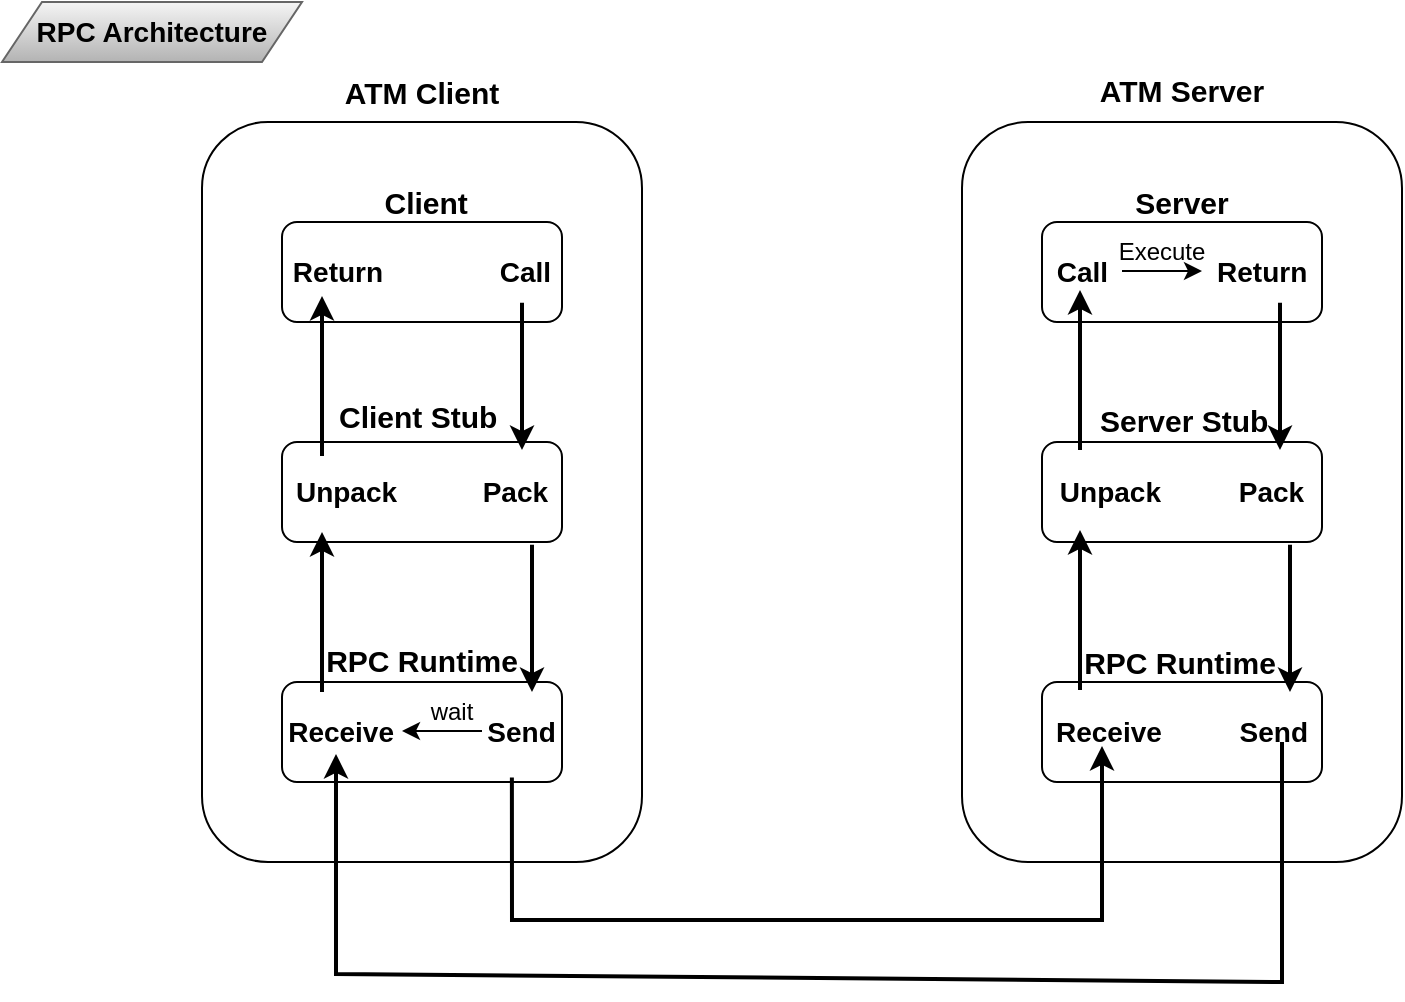 <mxfile version="22.0.6" type="github">
  <diagram name="Page-1" id="2YBvvXClWsGukQMizWep">
    <mxGraphModel dx="1032" dy="539" grid="1" gridSize="10" guides="1" tooltips="1" connect="1" arrows="1" fold="1" page="1" pageScale="1" pageWidth="850" pageHeight="1100" math="0" shadow="0">
      <root>
        <mxCell id="0" />
        <mxCell id="1" parent="0" />
        <mxCell id="OnvNGImJKIXn_Hth7X96-2" value="" style="rounded=1;whiteSpace=wrap;html=1;" parent="1" vertex="1">
          <mxGeometry x="500" y="90" width="220" height="370" as="geometry" />
        </mxCell>
        <mxCell id="OnvNGImJKIXn_Hth7X96-3" value="" style="rounded=1;whiteSpace=wrap;html=1;fillStyle=dashed;strokeColor=default;" parent="1" vertex="1">
          <mxGeometry x="120" y="90" width="220" height="370" as="geometry" />
        </mxCell>
        <mxCell id="OnvNGImJKIXn_Hth7X96-4" value="&lt;b&gt;&lt;font style=&quot;font-size: 14px;&quot;&gt;Return&amp;nbsp; &amp;nbsp; &amp;nbsp; &amp;nbsp; &amp;nbsp; &amp;nbsp; &amp;nbsp; &amp;nbsp;Call&lt;/font&gt;&lt;/b&gt;" style="rounded=1;whiteSpace=wrap;html=1;" parent="1" vertex="1">
          <mxGeometry x="160" y="140" width="140" height="50" as="geometry" />
        </mxCell>
        <mxCell id="OnvNGImJKIXn_Hth7X96-5" value="&lt;b&gt;&lt;font style=&quot;font-size: 14px;&quot;&gt;Unpack&amp;nbsp; &amp;nbsp; &amp;nbsp; &amp;nbsp; &amp;nbsp; &amp;nbsp;Pack&lt;/font&gt;&lt;/b&gt;" style="rounded=1;whiteSpace=wrap;html=1;" parent="1" vertex="1">
          <mxGeometry x="160" y="250" width="140" height="50" as="geometry" />
        </mxCell>
        <mxCell id="OnvNGImJKIXn_Hth7X96-6" value="&lt;b&gt;&lt;font style=&quot;font-size: 14px;&quot;&gt;Receive&amp;nbsp; &amp;nbsp; &amp;nbsp; &amp;nbsp; &amp;nbsp; &amp;nbsp; Send&lt;/font&gt;&lt;/b&gt;" style="rounded=1;whiteSpace=wrap;html=1;" parent="1" vertex="1">
          <mxGeometry x="160" y="370" width="140" height="50" as="geometry" />
        </mxCell>
        <mxCell id="OnvNGImJKIXn_Hth7X96-7" value="&lt;b&gt;&lt;font style=&quot;font-size: 14px;&quot;&gt;Receive&amp;nbsp; &amp;nbsp; &amp;nbsp; &amp;nbsp; &amp;nbsp; Send&lt;/font&gt;&lt;/b&gt;" style="rounded=1;whiteSpace=wrap;html=1;" parent="1" vertex="1">
          <mxGeometry x="540" y="370" width="140" height="50" as="geometry" />
        </mxCell>
        <mxCell id="OnvNGImJKIXn_Hth7X96-8" value="&lt;b&gt;&lt;font style=&quot;font-size: 14px;&quot;&gt;Unpack&amp;nbsp; &amp;nbsp; &amp;nbsp; &amp;nbsp; &amp;nbsp; Pack&lt;/font&gt;&lt;/b&gt;" style="rounded=1;whiteSpace=wrap;html=1;" parent="1" vertex="1">
          <mxGeometry x="540" y="250" width="140" height="50" as="geometry" />
        </mxCell>
        <mxCell id="OnvNGImJKIXn_Hth7X96-9" value="&lt;b&gt;&lt;font style=&quot;font-size: 14px;&quot;&gt;Call&amp;nbsp; &amp;nbsp; &amp;nbsp; &amp;nbsp; &amp;nbsp; &amp;nbsp; &amp;nbsp; Return&lt;/font&gt;&lt;/b&gt;" style="rounded=1;whiteSpace=wrap;html=1;" parent="1" vertex="1">
          <mxGeometry x="540" y="140" width="140" height="50" as="geometry" />
        </mxCell>
        <mxCell id="OnvNGImJKIXn_Hth7X96-10" value="&lt;b&gt;&lt;font style=&quot;font-size: 15px;&quot;&gt;ATM Client&lt;/font&gt;&lt;/b&gt;" style="text;html=1;strokeColor=none;fillColor=none;align=center;verticalAlign=middle;whiteSpace=wrap;rounded=0;" parent="1" vertex="1">
          <mxGeometry x="185" y="60" width="90" height="30" as="geometry" />
        </mxCell>
        <mxCell id="OnvNGImJKIXn_Hth7X96-11" value="&lt;b&gt;&lt;font style=&quot;font-size: 15px;&quot;&gt;ATM Server&lt;/font&gt;&lt;/b&gt;" style="text;html=1;strokeColor=none;fillColor=none;align=center;verticalAlign=middle;whiteSpace=wrap;rounded=0;" parent="1" vertex="1">
          <mxGeometry x="565" y="59" width="90" height="30" as="geometry" />
        </mxCell>
        <mxCell id="OnvNGImJKIXn_Hth7X96-12" value="&lt;b&gt;&lt;font style=&quot;font-size: 15px;&quot;&gt;&amp;nbsp;Client&lt;/font&gt;&lt;/b&gt;" style="text;html=1;strokeColor=none;fillColor=none;align=center;verticalAlign=middle;whiteSpace=wrap;rounded=0;" parent="1" vertex="1">
          <mxGeometry x="185" y="115" width="90" height="30" as="geometry" />
        </mxCell>
        <mxCell id="OnvNGImJKIXn_Hth7X96-13" value="&lt;b&gt;&lt;font style=&quot;font-size: 15px;&quot;&gt;&amp;nbsp;Client Stub&lt;/font&gt;&lt;/b&gt;" style="text;html=1;strokeColor=none;fillColor=none;align=center;verticalAlign=middle;whiteSpace=wrap;rounded=0;" parent="1" vertex="1">
          <mxGeometry x="181" y="222" width="90" height="30" as="geometry" />
        </mxCell>
        <mxCell id="OnvNGImJKIXn_Hth7X96-14" value="&lt;b&gt;&lt;font style=&quot;font-size: 15px;&quot;&gt;&amp;nbsp;Server Stub&lt;/font&gt;&lt;/b&gt;" style="text;html=1;strokeColor=none;fillColor=none;align=center;verticalAlign=middle;whiteSpace=wrap;rounded=0;" parent="1" vertex="1">
          <mxGeometry x="554" y="224" width="110" height="30" as="geometry" />
        </mxCell>
        <mxCell id="OnvNGImJKIXn_Hth7X96-15" value="&lt;b&gt;&lt;font style=&quot;font-size: 15px;&quot;&gt;Server&lt;/font&gt;&lt;/b&gt;" style="text;html=1;strokeColor=none;fillColor=none;align=center;verticalAlign=middle;whiteSpace=wrap;rounded=0;" parent="1" vertex="1">
          <mxGeometry x="565" y="115" width="90" height="30" as="geometry" />
        </mxCell>
        <mxCell id="OnvNGImJKIXn_Hth7X96-16" value="&lt;b&gt;&lt;font style=&quot;font-size: 15px;&quot;&gt;RPC Runtime&lt;/font&gt;&lt;/b&gt;" style="text;html=1;strokeColor=none;fillColor=none;align=center;verticalAlign=middle;whiteSpace=wrap;rounded=0;" parent="1" vertex="1">
          <mxGeometry x="180" y="344" width="100" height="30" as="geometry" />
        </mxCell>
        <mxCell id="OnvNGImJKIXn_Hth7X96-17" value="&lt;b&gt;&lt;font style=&quot;font-size: 15px;&quot;&gt;RPC Runtime&lt;/font&gt;&lt;/b&gt;" style="text;html=1;strokeColor=none;fillColor=none;align=center;verticalAlign=middle;whiteSpace=wrap;rounded=0;" parent="1" vertex="1">
          <mxGeometry x="559" y="345" width="100" height="30" as="geometry" />
        </mxCell>
        <mxCell id="8HTuV8_rxyeekn4ULFzs-1" value="" style="endArrow=classic;html=1;rounded=0;strokeWidth=2;" edge="1" parent="1">
          <mxGeometry width="50" height="50" relative="1" as="geometry">
            <mxPoint x="180" y="257" as="sourcePoint" />
            <mxPoint x="180" y="177" as="targetPoint" />
          </mxGeometry>
        </mxCell>
        <mxCell id="8HTuV8_rxyeekn4ULFzs-2" value="" style="endArrow=classic;html=1;rounded=0;strokeWidth=2;" edge="1" parent="1">
          <mxGeometry width="50" height="50" relative="1" as="geometry">
            <mxPoint x="180" y="375" as="sourcePoint" />
            <mxPoint x="180" y="295" as="targetPoint" />
          </mxGeometry>
        </mxCell>
        <mxCell id="8HTuV8_rxyeekn4ULFzs-3" value="" style="endArrow=classic;html=1;rounded=0;strokeWidth=2;" edge="1" parent="1">
          <mxGeometry width="50" height="50" relative="1" as="geometry">
            <mxPoint x="559" y="254" as="sourcePoint" />
            <mxPoint x="559" y="174" as="targetPoint" />
          </mxGeometry>
        </mxCell>
        <mxCell id="8HTuV8_rxyeekn4ULFzs-4" value="" style="endArrow=classic;html=1;rounded=0;strokeWidth=2;" edge="1" parent="1">
          <mxGeometry width="50" height="50" relative="1" as="geometry">
            <mxPoint x="559" y="374" as="sourcePoint" />
            <mxPoint x="559" y="294" as="targetPoint" />
          </mxGeometry>
        </mxCell>
        <mxCell id="8HTuV8_rxyeekn4ULFzs-5" value="" style="endArrow=classic;html=1;rounded=0;strokeWidth=2;entryX=0.887;entryY=0.986;entryDx=0;entryDy=0;entryPerimeter=0;exitX=0.797;exitY=0.8;exitDx=0;exitDy=0;exitPerimeter=0;" edge="1" parent="1">
          <mxGeometry width="50" height="50" relative="1" as="geometry">
            <mxPoint x="659.01" y="180.42" as="sourcePoint" />
            <mxPoint x="659.0" y="254.0" as="targetPoint" />
          </mxGeometry>
        </mxCell>
        <mxCell id="8HTuV8_rxyeekn4ULFzs-6" value="" style="endArrow=classic;html=1;rounded=0;strokeWidth=2;entryX=0.887;entryY=0.986;entryDx=0;entryDy=0;entryPerimeter=0;exitX=0.797;exitY=0.8;exitDx=0;exitDy=0;exitPerimeter=0;" edge="1" parent="1">
          <mxGeometry width="50" height="50" relative="1" as="geometry">
            <mxPoint x="664.01" y="301.42" as="sourcePoint" />
            <mxPoint x="664.0" y="375" as="targetPoint" />
          </mxGeometry>
        </mxCell>
        <mxCell id="8HTuV8_rxyeekn4ULFzs-7" value="" style="endArrow=classic;html=1;rounded=0;strokeWidth=2;entryX=0.887;entryY=0.986;entryDx=0;entryDy=0;entryPerimeter=0;exitX=0.797;exitY=0.8;exitDx=0;exitDy=0;exitPerimeter=0;" edge="1" parent="1">
          <mxGeometry width="50" height="50" relative="1" as="geometry">
            <mxPoint x="285.01" y="301.42" as="sourcePoint" />
            <mxPoint x="285.0" y="375" as="targetPoint" />
          </mxGeometry>
        </mxCell>
        <mxCell id="8HTuV8_rxyeekn4ULFzs-8" value="" style="endArrow=classic;html=1;rounded=0;strokeWidth=2;entryX=0.887;entryY=0.986;entryDx=0;entryDy=0;entryPerimeter=0;exitX=0.797;exitY=0.8;exitDx=0;exitDy=0;exitPerimeter=0;" edge="1" parent="1">
          <mxGeometry width="50" height="50" relative="1" as="geometry">
            <mxPoint x="280.01" y="180.42" as="sourcePoint" />
            <mxPoint x="280.0" y="254" as="targetPoint" />
          </mxGeometry>
        </mxCell>
        <mxCell id="8HTuV8_rxyeekn4ULFzs-10" value="" style="endArrow=classic;html=1;rounded=0;exitX=0.821;exitY=1.116;exitDx=0;exitDy=0;exitPerimeter=0;strokeWidth=2;" edge="1" parent="1">
          <mxGeometry width="50" height="50" relative="1" as="geometry">
            <mxPoint x="274.94" y="417.8" as="sourcePoint" />
            <mxPoint x="570" y="402" as="targetPoint" />
            <Array as="points">
              <mxPoint x="275" y="489" />
              <mxPoint x="420" y="489" />
              <mxPoint x="570" y="489" />
            </Array>
          </mxGeometry>
        </mxCell>
        <mxCell id="8HTuV8_rxyeekn4ULFzs-12" value="" style="endArrow=classic;html=1;rounded=0;strokeWidth=2;" edge="1" parent="1">
          <mxGeometry width="50" height="50" relative="1" as="geometry">
            <mxPoint x="660" y="480" as="sourcePoint" />
            <mxPoint x="187" y="406" as="targetPoint" />
            <Array as="points">
              <mxPoint x="660" y="400" />
              <mxPoint x="660" y="520" />
              <mxPoint x="187" y="516" />
            </Array>
          </mxGeometry>
        </mxCell>
        <mxCell id="8HTuV8_rxyeekn4ULFzs-13" value="&lt;b&gt;&lt;font style=&quot;font-size: 14px;&quot;&gt;RPC Architecture&lt;/font&gt;&lt;/b&gt;" style="shape=parallelogram;perimeter=parallelogramPerimeter;whiteSpace=wrap;html=1;fixedSize=1;fillColor=#f5f5f5;gradientColor=#b3b3b3;strokeColor=#666666;" vertex="1" parent="1">
          <mxGeometry x="20" y="30" width="150" height="30" as="geometry" />
        </mxCell>
        <mxCell id="8HTuV8_rxyeekn4ULFzs-15" value="" style="endArrow=classic;html=1;rounded=0;" edge="1" parent="1">
          <mxGeometry width="50" height="50" relative="1" as="geometry">
            <mxPoint x="260" y="394.5" as="sourcePoint" />
            <mxPoint x="220" y="394.5" as="targetPoint" />
          </mxGeometry>
        </mxCell>
        <mxCell id="8HTuV8_rxyeekn4ULFzs-16" value="wait" style="text;html=1;strokeColor=none;fillColor=none;align=center;verticalAlign=middle;whiteSpace=wrap;rounded=0;" vertex="1" parent="1">
          <mxGeometry x="215" y="370" width="60" height="30" as="geometry" />
        </mxCell>
        <mxCell id="8HTuV8_rxyeekn4ULFzs-17" value="" style="endArrow=classic;html=1;rounded=0;" edge="1" parent="1">
          <mxGeometry width="50" height="50" relative="1" as="geometry">
            <mxPoint x="580" y="164.5" as="sourcePoint" />
            <mxPoint x="620" y="164.5" as="targetPoint" />
          </mxGeometry>
        </mxCell>
        <mxCell id="8HTuV8_rxyeekn4ULFzs-18" value="Execute" style="text;html=1;strokeColor=none;fillColor=none;align=center;verticalAlign=middle;whiteSpace=wrap;rounded=0;" vertex="1" parent="1">
          <mxGeometry x="570" y="145" width="60" height="20" as="geometry" />
        </mxCell>
      </root>
    </mxGraphModel>
  </diagram>
</mxfile>
